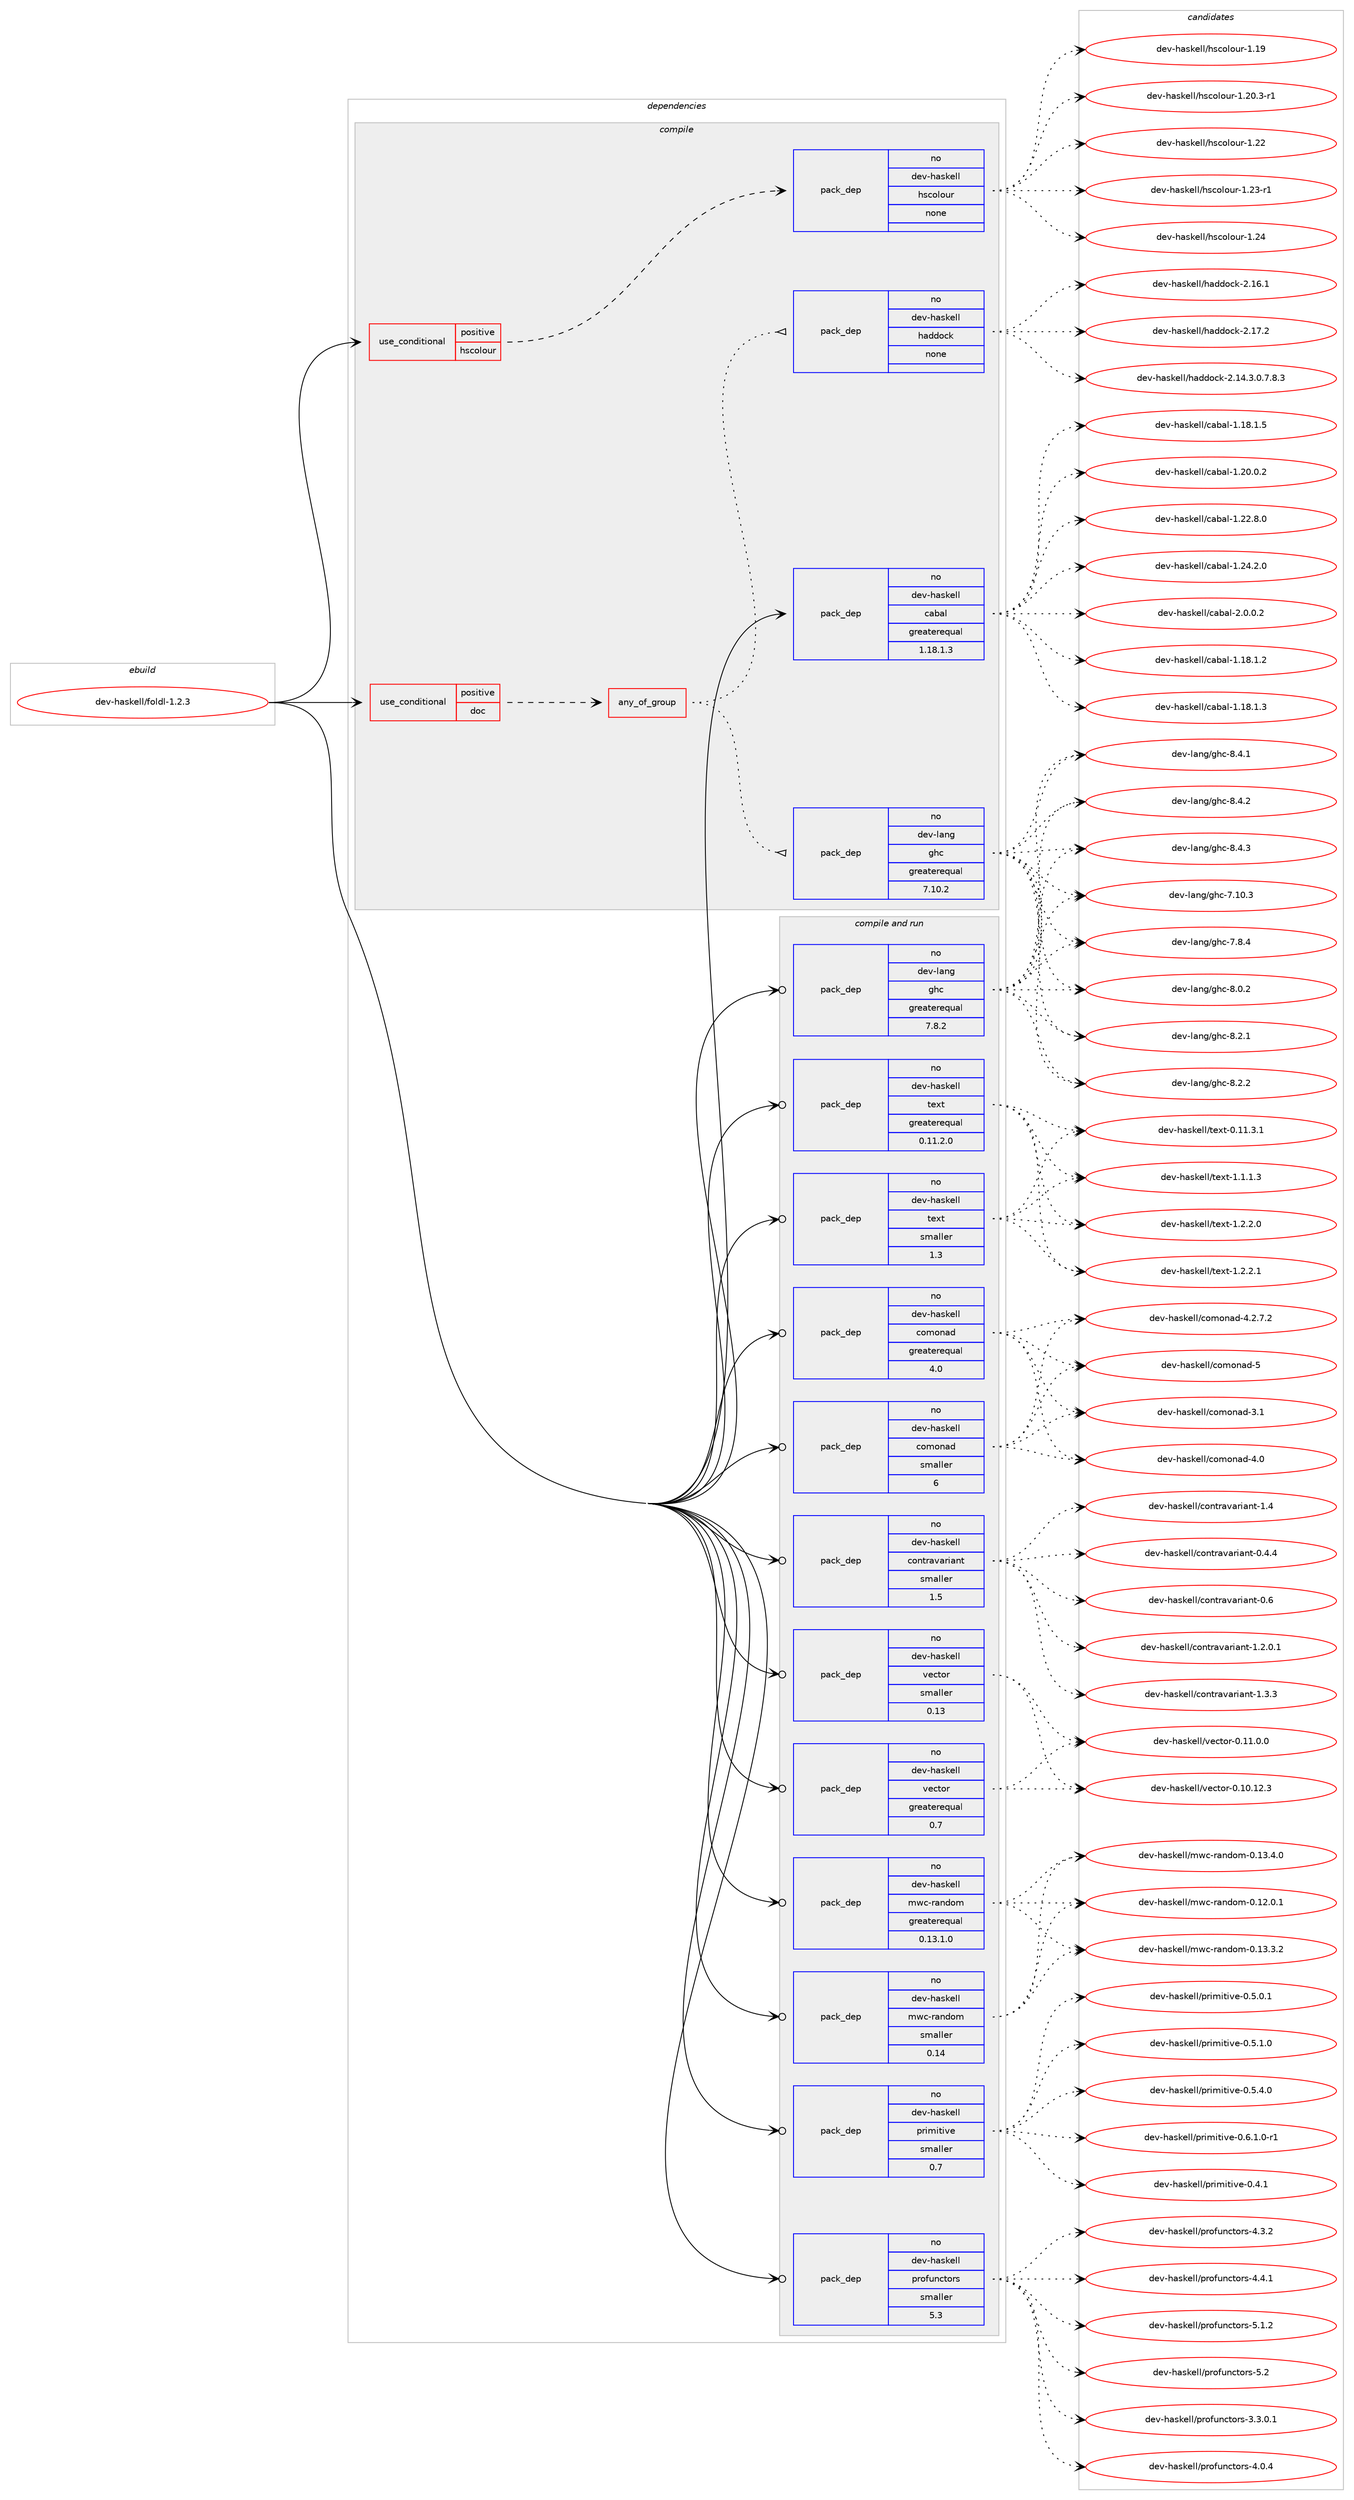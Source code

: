 digraph prolog {

# *************
# Graph options
# *************

newrank=true;
concentrate=true;
compound=true;
graph [rankdir=LR,fontname=Helvetica,fontsize=10,ranksep=1.5];#, ranksep=2.5, nodesep=0.2];
edge  [arrowhead=vee];
node  [fontname=Helvetica,fontsize=10];

# **********
# The ebuild
# **********

subgraph cluster_leftcol {
color=gray;
rank=same;
label=<<i>ebuild</i>>;
id [label="dev-haskell/foldl-1.2.3", color=red, width=4, href="../dev-haskell/foldl-1.2.3.svg"];
}

# ****************
# The dependencies
# ****************

subgraph cluster_midcol {
color=gray;
label=<<i>dependencies</i>>;
subgraph cluster_compile {
fillcolor="#eeeeee";
style=filled;
label=<<i>compile</i>>;
subgraph cond359602 {
dependency1332550 [label=<<TABLE BORDER="0" CELLBORDER="1" CELLSPACING="0" CELLPADDING="4"><TR><TD ROWSPAN="3" CELLPADDING="10">use_conditional</TD></TR><TR><TD>positive</TD></TR><TR><TD>doc</TD></TR></TABLE>>, shape=none, color=red];
subgraph any20900 {
dependency1332551 [label=<<TABLE BORDER="0" CELLBORDER="1" CELLSPACING="0" CELLPADDING="4"><TR><TD CELLPADDING="10">any_of_group</TD></TR></TABLE>>, shape=none, color=red];subgraph pack951496 {
dependency1332552 [label=<<TABLE BORDER="0" CELLBORDER="1" CELLSPACING="0" CELLPADDING="4" WIDTH="220"><TR><TD ROWSPAN="6" CELLPADDING="30">pack_dep</TD></TR><TR><TD WIDTH="110">no</TD></TR><TR><TD>dev-haskell</TD></TR><TR><TD>haddock</TD></TR><TR><TD>none</TD></TR><TR><TD></TD></TR></TABLE>>, shape=none, color=blue];
}
dependency1332551:e -> dependency1332552:w [weight=20,style="dotted",arrowhead="oinv"];
subgraph pack951497 {
dependency1332553 [label=<<TABLE BORDER="0" CELLBORDER="1" CELLSPACING="0" CELLPADDING="4" WIDTH="220"><TR><TD ROWSPAN="6" CELLPADDING="30">pack_dep</TD></TR><TR><TD WIDTH="110">no</TD></TR><TR><TD>dev-lang</TD></TR><TR><TD>ghc</TD></TR><TR><TD>greaterequal</TD></TR><TR><TD>7.10.2</TD></TR></TABLE>>, shape=none, color=blue];
}
dependency1332551:e -> dependency1332553:w [weight=20,style="dotted",arrowhead="oinv"];
}
dependency1332550:e -> dependency1332551:w [weight=20,style="dashed",arrowhead="vee"];
}
id:e -> dependency1332550:w [weight=20,style="solid",arrowhead="vee"];
subgraph cond359603 {
dependency1332554 [label=<<TABLE BORDER="0" CELLBORDER="1" CELLSPACING="0" CELLPADDING="4"><TR><TD ROWSPAN="3" CELLPADDING="10">use_conditional</TD></TR><TR><TD>positive</TD></TR><TR><TD>hscolour</TD></TR></TABLE>>, shape=none, color=red];
subgraph pack951498 {
dependency1332555 [label=<<TABLE BORDER="0" CELLBORDER="1" CELLSPACING="0" CELLPADDING="4" WIDTH="220"><TR><TD ROWSPAN="6" CELLPADDING="30">pack_dep</TD></TR><TR><TD WIDTH="110">no</TD></TR><TR><TD>dev-haskell</TD></TR><TR><TD>hscolour</TD></TR><TR><TD>none</TD></TR><TR><TD></TD></TR></TABLE>>, shape=none, color=blue];
}
dependency1332554:e -> dependency1332555:w [weight=20,style="dashed",arrowhead="vee"];
}
id:e -> dependency1332554:w [weight=20,style="solid",arrowhead="vee"];
subgraph pack951499 {
dependency1332556 [label=<<TABLE BORDER="0" CELLBORDER="1" CELLSPACING="0" CELLPADDING="4" WIDTH="220"><TR><TD ROWSPAN="6" CELLPADDING="30">pack_dep</TD></TR><TR><TD WIDTH="110">no</TD></TR><TR><TD>dev-haskell</TD></TR><TR><TD>cabal</TD></TR><TR><TD>greaterequal</TD></TR><TR><TD>1.18.1.3</TD></TR></TABLE>>, shape=none, color=blue];
}
id:e -> dependency1332556:w [weight=20,style="solid",arrowhead="vee"];
}
subgraph cluster_compileandrun {
fillcolor="#eeeeee";
style=filled;
label=<<i>compile and run</i>>;
subgraph pack951500 {
dependency1332557 [label=<<TABLE BORDER="0" CELLBORDER="1" CELLSPACING="0" CELLPADDING="4" WIDTH="220"><TR><TD ROWSPAN="6" CELLPADDING="30">pack_dep</TD></TR><TR><TD WIDTH="110">no</TD></TR><TR><TD>dev-haskell</TD></TR><TR><TD>comonad</TD></TR><TR><TD>greaterequal</TD></TR><TR><TD>4.0</TD></TR></TABLE>>, shape=none, color=blue];
}
id:e -> dependency1332557:w [weight=20,style="solid",arrowhead="odotvee"];
subgraph pack951501 {
dependency1332558 [label=<<TABLE BORDER="0" CELLBORDER="1" CELLSPACING="0" CELLPADDING="4" WIDTH="220"><TR><TD ROWSPAN="6" CELLPADDING="30">pack_dep</TD></TR><TR><TD WIDTH="110">no</TD></TR><TR><TD>dev-haskell</TD></TR><TR><TD>comonad</TD></TR><TR><TD>smaller</TD></TR><TR><TD>6</TD></TR></TABLE>>, shape=none, color=blue];
}
id:e -> dependency1332558:w [weight=20,style="solid",arrowhead="odotvee"];
subgraph pack951502 {
dependency1332559 [label=<<TABLE BORDER="0" CELLBORDER="1" CELLSPACING="0" CELLPADDING="4" WIDTH="220"><TR><TD ROWSPAN="6" CELLPADDING="30">pack_dep</TD></TR><TR><TD WIDTH="110">no</TD></TR><TR><TD>dev-haskell</TD></TR><TR><TD>contravariant</TD></TR><TR><TD>smaller</TD></TR><TR><TD>1.5</TD></TR></TABLE>>, shape=none, color=blue];
}
id:e -> dependency1332559:w [weight=20,style="solid",arrowhead="odotvee"];
subgraph pack951503 {
dependency1332560 [label=<<TABLE BORDER="0" CELLBORDER="1" CELLSPACING="0" CELLPADDING="4" WIDTH="220"><TR><TD ROWSPAN="6" CELLPADDING="30">pack_dep</TD></TR><TR><TD WIDTH="110">no</TD></TR><TR><TD>dev-haskell</TD></TR><TR><TD>mwc-random</TD></TR><TR><TD>greaterequal</TD></TR><TR><TD>0.13.1.0</TD></TR></TABLE>>, shape=none, color=blue];
}
id:e -> dependency1332560:w [weight=20,style="solid",arrowhead="odotvee"];
subgraph pack951504 {
dependency1332561 [label=<<TABLE BORDER="0" CELLBORDER="1" CELLSPACING="0" CELLPADDING="4" WIDTH="220"><TR><TD ROWSPAN="6" CELLPADDING="30">pack_dep</TD></TR><TR><TD WIDTH="110">no</TD></TR><TR><TD>dev-haskell</TD></TR><TR><TD>mwc-random</TD></TR><TR><TD>smaller</TD></TR><TR><TD>0.14</TD></TR></TABLE>>, shape=none, color=blue];
}
id:e -> dependency1332561:w [weight=20,style="solid",arrowhead="odotvee"];
subgraph pack951505 {
dependency1332562 [label=<<TABLE BORDER="0" CELLBORDER="1" CELLSPACING="0" CELLPADDING="4" WIDTH="220"><TR><TD ROWSPAN="6" CELLPADDING="30">pack_dep</TD></TR><TR><TD WIDTH="110">no</TD></TR><TR><TD>dev-haskell</TD></TR><TR><TD>primitive</TD></TR><TR><TD>smaller</TD></TR><TR><TD>0.7</TD></TR></TABLE>>, shape=none, color=blue];
}
id:e -> dependency1332562:w [weight=20,style="solid",arrowhead="odotvee"];
subgraph pack951506 {
dependency1332563 [label=<<TABLE BORDER="0" CELLBORDER="1" CELLSPACING="0" CELLPADDING="4" WIDTH="220"><TR><TD ROWSPAN="6" CELLPADDING="30">pack_dep</TD></TR><TR><TD WIDTH="110">no</TD></TR><TR><TD>dev-haskell</TD></TR><TR><TD>profunctors</TD></TR><TR><TD>smaller</TD></TR><TR><TD>5.3</TD></TR></TABLE>>, shape=none, color=blue];
}
id:e -> dependency1332563:w [weight=20,style="solid",arrowhead="odotvee"];
subgraph pack951507 {
dependency1332564 [label=<<TABLE BORDER="0" CELLBORDER="1" CELLSPACING="0" CELLPADDING="4" WIDTH="220"><TR><TD ROWSPAN="6" CELLPADDING="30">pack_dep</TD></TR><TR><TD WIDTH="110">no</TD></TR><TR><TD>dev-haskell</TD></TR><TR><TD>text</TD></TR><TR><TD>greaterequal</TD></TR><TR><TD>0.11.2.0</TD></TR></TABLE>>, shape=none, color=blue];
}
id:e -> dependency1332564:w [weight=20,style="solid",arrowhead="odotvee"];
subgraph pack951508 {
dependency1332565 [label=<<TABLE BORDER="0" CELLBORDER="1" CELLSPACING="0" CELLPADDING="4" WIDTH="220"><TR><TD ROWSPAN="6" CELLPADDING="30">pack_dep</TD></TR><TR><TD WIDTH="110">no</TD></TR><TR><TD>dev-haskell</TD></TR><TR><TD>text</TD></TR><TR><TD>smaller</TD></TR><TR><TD>1.3</TD></TR></TABLE>>, shape=none, color=blue];
}
id:e -> dependency1332565:w [weight=20,style="solid",arrowhead="odotvee"];
subgraph pack951509 {
dependency1332566 [label=<<TABLE BORDER="0" CELLBORDER="1" CELLSPACING="0" CELLPADDING="4" WIDTH="220"><TR><TD ROWSPAN="6" CELLPADDING="30">pack_dep</TD></TR><TR><TD WIDTH="110">no</TD></TR><TR><TD>dev-haskell</TD></TR><TR><TD>vector</TD></TR><TR><TD>greaterequal</TD></TR><TR><TD>0.7</TD></TR></TABLE>>, shape=none, color=blue];
}
id:e -> dependency1332566:w [weight=20,style="solid",arrowhead="odotvee"];
subgraph pack951510 {
dependency1332567 [label=<<TABLE BORDER="0" CELLBORDER="1" CELLSPACING="0" CELLPADDING="4" WIDTH="220"><TR><TD ROWSPAN="6" CELLPADDING="30">pack_dep</TD></TR><TR><TD WIDTH="110">no</TD></TR><TR><TD>dev-haskell</TD></TR><TR><TD>vector</TD></TR><TR><TD>smaller</TD></TR><TR><TD>0.13</TD></TR></TABLE>>, shape=none, color=blue];
}
id:e -> dependency1332567:w [weight=20,style="solid",arrowhead="odotvee"];
subgraph pack951511 {
dependency1332568 [label=<<TABLE BORDER="0" CELLBORDER="1" CELLSPACING="0" CELLPADDING="4" WIDTH="220"><TR><TD ROWSPAN="6" CELLPADDING="30">pack_dep</TD></TR><TR><TD WIDTH="110">no</TD></TR><TR><TD>dev-lang</TD></TR><TR><TD>ghc</TD></TR><TR><TD>greaterequal</TD></TR><TR><TD>7.8.2</TD></TR></TABLE>>, shape=none, color=blue];
}
id:e -> dependency1332568:w [weight=20,style="solid",arrowhead="odotvee"];
}
subgraph cluster_run {
fillcolor="#eeeeee";
style=filled;
label=<<i>run</i>>;
}
}

# **************
# The candidates
# **************

subgraph cluster_choices {
rank=same;
color=gray;
label=<<i>candidates</i>>;

subgraph choice951496 {
color=black;
nodesep=1;
choice1001011184510497115107101108108471049710010011199107455046495246514648465546564651 [label="dev-haskell/haddock-2.14.3.0.7.8.3", color=red, width=4,href="../dev-haskell/haddock-2.14.3.0.7.8.3.svg"];
choice100101118451049711510710110810847104971001001119910745504649544649 [label="dev-haskell/haddock-2.16.1", color=red, width=4,href="../dev-haskell/haddock-2.16.1.svg"];
choice100101118451049711510710110810847104971001001119910745504649554650 [label="dev-haskell/haddock-2.17.2", color=red, width=4,href="../dev-haskell/haddock-2.17.2.svg"];
dependency1332552:e -> choice1001011184510497115107101108108471049710010011199107455046495246514648465546564651:w [style=dotted,weight="100"];
dependency1332552:e -> choice100101118451049711510710110810847104971001001119910745504649544649:w [style=dotted,weight="100"];
dependency1332552:e -> choice100101118451049711510710110810847104971001001119910745504649554650:w [style=dotted,weight="100"];
}
subgraph choice951497 {
color=black;
nodesep=1;
choice1001011184510897110103471031049945554649484651 [label="dev-lang/ghc-7.10.3", color=red, width=4,href="../dev-lang/ghc-7.10.3.svg"];
choice10010111845108971101034710310499455546564652 [label="dev-lang/ghc-7.8.4", color=red, width=4,href="../dev-lang/ghc-7.8.4.svg"];
choice10010111845108971101034710310499455646484650 [label="dev-lang/ghc-8.0.2", color=red, width=4,href="../dev-lang/ghc-8.0.2.svg"];
choice10010111845108971101034710310499455646504649 [label="dev-lang/ghc-8.2.1", color=red, width=4,href="../dev-lang/ghc-8.2.1.svg"];
choice10010111845108971101034710310499455646504650 [label="dev-lang/ghc-8.2.2", color=red, width=4,href="../dev-lang/ghc-8.2.2.svg"];
choice10010111845108971101034710310499455646524649 [label="dev-lang/ghc-8.4.1", color=red, width=4,href="../dev-lang/ghc-8.4.1.svg"];
choice10010111845108971101034710310499455646524650 [label="dev-lang/ghc-8.4.2", color=red, width=4,href="../dev-lang/ghc-8.4.2.svg"];
choice10010111845108971101034710310499455646524651 [label="dev-lang/ghc-8.4.3", color=red, width=4,href="../dev-lang/ghc-8.4.3.svg"];
dependency1332553:e -> choice1001011184510897110103471031049945554649484651:w [style=dotted,weight="100"];
dependency1332553:e -> choice10010111845108971101034710310499455546564652:w [style=dotted,weight="100"];
dependency1332553:e -> choice10010111845108971101034710310499455646484650:w [style=dotted,weight="100"];
dependency1332553:e -> choice10010111845108971101034710310499455646504649:w [style=dotted,weight="100"];
dependency1332553:e -> choice10010111845108971101034710310499455646504650:w [style=dotted,weight="100"];
dependency1332553:e -> choice10010111845108971101034710310499455646524649:w [style=dotted,weight="100"];
dependency1332553:e -> choice10010111845108971101034710310499455646524650:w [style=dotted,weight="100"];
dependency1332553:e -> choice10010111845108971101034710310499455646524651:w [style=dotted,weight="100"];
}
subgraph choice951498 {
color=black;
nodesep=1;
choice100101118451049711510710110810847104115991111081111171144549464957 [label="dev-haskell/hscolour-1.19", color=red, width=4,href="../dev-haskell/hscolour-1.19.svg"];
choice10010111845104971151071011081084710411599111108111117114454946504846514511449 [label="dev-haskell/hscolour-1.20.3-r1", color=red, width=4,href="../dev-haskell/hscolour-1.20.3-r1.svg"];
choice100101118451049711510710110810847104115991111081111171144549465050 [label="dev-haskell/hscolour-1.22", color=red, width=4,href="../dev-haskell/hscolour-1.22.svg"];
choice1001011184510497115107101108108471041159911110811111711445494650514511449 [label="dev-haskell/hscolour-1.23-r1", color=red, width=4,href="../dev-haskell/hscolour-1.23-r1.svg"];
choice100101118451049711510710110810847104115991111081111171144549465052 [label="dev-haskell/hscolour-1.24", color=red, width=4,href="../dev-haskell/hscolour-1.24.svg"];
dependency1332555:e -> choice100101118451049711510710110810847104115991111081111171144549464957:w [style=dotted,weight="100"];
dependency1332555:e -> choice10010111845104971151071011081084710411599111108111117114454946504846514511449:w [style=dotted,weight="100"];
dependency1332555:e -> choice100101118451049711510710110810847104115991111081111171144549465050:w [style=dotted,weight="100"];
dependency1332555:e -> choice1001011184510497115107101108108471041159911110811111711445494650514511449:w [style=dotted,weight="100"];
dependency1332555:e -> choice100101118451049711510710110810847104115991111081111171144549465052:w [style=dotted,weight="100"];
}
subgraph choice951499 {
color=black;
nodesep=1;
choice10010111845104971151071011081084799979897108454946495646494650 [label="dev-haskell/cabal-1.18.1.2", color=red, width=4,href="../dev-haskell/cabal-1.18.1.2.svg"];
choice10010111845104971151071011081084799979897108454946495646494651 [label="dev-haskell/cabal-1.18.1.3", color=red, width=4,href="../dev-haskell/cabal-1.18.1.3.svg"];
choice10010111845104971151071011081084799979897108454946495646494653 [label="dev-haskell/cabal-1.18.1.5", color=red, width=4,href="../dev-haskell/cabal-1.18.1.5.svg"];
choice10010111845104971151071011081084799979897108454946504846484650 [label="dev-haskell/cabal-1.20.0.2", color=red, width=4,href="../dev-haskell/cabal-1.20.0.2.svg"];
choice10010111845104971151071011081084799979897108454946505046564648 [label="dev-haskell/cabal-1.22.8.0", color=red, width=4,href="../dev-haskell/cabal-1.22.8.0.svg"];
choice10010111845104971151071011081084799979897108454946505246504648 [label="dev-haskell/cabal-1.24.2.0", color=red, width=4,href="../dev-haskell/cabal-1.24.2.0.svg"];
choice100101118451049711510710110810847999798971084550464846484650 [label="dev-haskell/cabal-2.0.0.2", color=red, width=4,href="../dev-haskell/cabal-2.0.0.2.svg"];
dependency1332556:e -> choice10010111845104971151071011081084799979897108454946495646494650:w [style=dotted,weight="100"];
dependency1332556:e -> choice10010111845104971151071011081084799979897108454946495646494651:w [style=dotted,weight="100"];
dependency1332556:e -> choice10010111845104971151071011081084799979897108454946495646494653:w [style=dotted,weight="100"];
dependency1332556:e -> choice10010111845104971151071011081084799979897108454946504846484650:w [style=dotted,weight="100"];
dependency1332556:e -> choice10010111845104971151071011081084799979897108454946505046564648:w [style=dotted,weight="100"];
dependency1332556:e -> choice10010111845104971151071011081084799979897108454946505246504648:w [style=dotted,weight="100"];
dependency1332556:e -> choice100101118451049711510710110810847999798971084550464846484650:w [style=dotted,weight="100"];
}
subgraph choice951500 {
color=black;
nodesep=1;
choice100101118451049711510710110810847991111091111109710045514649 [label="dev-haskell/comonad-3.1", color=red, width=4,href="../dev-haskell/comonad-3.1.svg"];
choice100101118451049711510710110810847991111091111109710045524648 [label="dev-haskell/comonad-4.0", color=red, width=4,href="../dev-haskell/comonad-4.0.svg"];
choice10010111845104971151071011081084799111109111110971004552465046554650 [label="dev-haskell/comonad-4.2.7.2", color=red, width=4,href="../dev-haskell/comonad-4.2.7.2.svg"];
choice10010111845104971151071011081084799111109111110971004553 [label="dev-haskell/comonad-5", color=red, width=4,href="../dev-haskell/comonad-5.svg"];
dependency1332557:e -> choice100101118451049711510710110810847991111091111109710045514649:w [style=dotted,weight="100"];
dependency1332557:e -> choice100101118451049711510710110810847991111091111109710045524648:w [style=dotted,weight="100"];
dependency1332557:e -> choice10010111845104971151071011081084799111109111110971004552465046554650:w [style=dotted,weight="100"];
dependency1332557:e -> choice10010111845104971151071011081084799111109111110971004553:w [style=dotted,weight="100"];
}
subgraph choice951501 {
color=black;
nodesep=1;
choice100101118451049711510710110810847991111091111109710045514649 [label="dev-haskell/comonad-3.1", color=red, width=4,href="../dev-haskell/comonad-3.1.svg"];
choice100101118451049711510710110810847991111091111109710045524648 [label="dev-haskell/comonad-4.0", color=red, width=4,href="../dev-haskell/comonad-4.0.svg"];
choice10010111845104971151071011081084799111109111110971004552465046554650 [label="dev-haskell/comonad-4.2.7.2", color=red, width=4,href="../dev-haskell/comonad-4.2.7.2.svg"];
choice10010111845104971151071011081084799111109111110971004553 [label="dev-haskell/comonad-5", color=red, width=4,href="../dev-haskell/comonad-5.svg"];
dependency1332558:e -> choice100101118451049711510710110810847991111091111109710045514649:w [style=dotted,weight="100"];
dependency1332558:e -> choice100101118451049711510710110810847991111091111109710045524648:w [style=dotted,weight="100"];
dependency1332558:e -> choice10010111845104971151071011081084799111109111110971004552465046554650:w [style=dotted,weight="100"];
dependency1332558:e -> choice10010111845104971151071011081084799111109111110971004553:w [style=dotted,weight="100"];
}
subgraph choice951502 {
color=black;
nodesep=1;
choice10010111845104971151071011081084799111110116114971189711410597110116454846524652 [label="dev-haskell/contravariant-0.4.4", color=red, width=4,href="../dev-haskell/contravariant-0.4.4.svg"];
choice1001011184510497115107101108108479911111011611497118971141059711011645484654 [label="dev-haskell/contravariant-0.6", color=red, width=4,href="../dev-haskell/contravariant-0.6.svg"];
choice100101118451049711510710110810847991111101161149711897114105971101164549465046484649 [label="dev-haskell/contravariant-1.2.0.1", color=red, width=4,href="../dev-haskell/contravariant-1.2.0.1.svg"];
choice10010111845104971151071011081084799111110116114971189711410597110116454946514651 [label="dev-haskell/contravariant-1.3.3", color=red, width=4,href="../dev-haskell/contravariant-1.3.3.svg"];
choice1001011184510497115107101108108479911111011611497118971141059711011645494652 [label="dev-haskell/contravariant-1.4", color=red, width=4,href="../dev-haskell/contravariant-1.4.svg"];
dependency1332559:e -> choice10010111845104971151071011081084799111110116114971189711410597110116454846524652:w [style=dotted,weight="100"];
dependency1332559:e -> choice1001011184510497115107101108108479911111011611497118971141059711011645484654:w [style=dotted,weight="100"];
dependency1332559:e -> choice100101118451049711510710110810847991111101161149711897114105971101164549465046484649:w [style=dotted,weight="100"];
dependency1332559:e -> choice10010111845104971151071011081084799111110116114971189711410597110116454946514651:w [style=dotted,weight="100"];
dependency1332559:e -> choice1001011184510497115107101108108479911111011611497118971141059711011645494652:w [style=dotted,weight="100"];
}
subgraph choice951503 {
color=black;
nodesep=1;
choice100101118451049711510710110810847109119994511497110100111109454846495046484649 [label="dev-haskell/mwc-random-0.12.0.1", color=red, width=4,href="../dev-haskell/mwc-random-0.12.0.1.svg"];
choice100101118451049711510710110810847109119994511497110100111109454846495146514650 [label="dev-haskell/mwc-random-0.13.3.2", color=red, width=4,href="../dev-haskell/mwc-random-0.13.3.2.svg"];
choice100101118451049711510710110810847109119994511497110100111109454846495146524648 [label="dev-haskell/mwc-random-0.13.4.0", color=red, width=4,href="../dev-haskell/mwc-random-0.13.4.0.svg"];
dependency1332560:e -> choice100101118451049711510710110810847109119994511497110100111109454846495046484649:w [style=dotted,weight="100"];
dependency1332560:e -> choice100101118451049711510710110810847109119994511497110100111109454846495146514650:w [style=dotted,weight="100"];
dependency1332560:e -> choice100101118451049711510710110810847109119994511497110100111109454846495146524648:w [style=dotted,weight="100"];
}
subgraph choice951504 {
color=black;
nodesep=1;
choice100101118451049711510710110810847109119994511497110100111109454846495046484649 [label="dev-haskell/mwc-random-0.12.0.1", color=red, width=4,href="../dev-haskell/mwc-random-0.12.0.1.svg"];
choice100101118451049711510710110810847109119994511497110100111109454846495146514650 [label="dev-haskell/mwc-random-0.13.3.2", color=red, width=4,href="../dev-haskell/mwc-random-0.13.3.2.svg"];
choice100101118451049711510710110810847109119994511497110100111109454846495146524648 [label="dev-haskell/mwc-random-0.13.4.0", color=red, width=4,href="../dev-haskell/mwc-random-0.13.4.0.svg"];
dependency1332561:e -> choice100101118451049711510710110810847109119994511497110100111109454846495046484649:w [style=dotted,weight="100"];
dependency1332561:e -> choice100101118451049711510710110810847109119994511497110100111109454846495146514650:w [style=dotted,weight="100"];
dependency1332561:e -> choice100101118451049711510710110810847109119994511497110100111109454846495146524648:w [style=dotted,weight="100"];
}
subgraph choice951505 {
color=black;
nodesep=1;
choice100101118451049711510710110810847112114105109105116105118101454846524649 [label="dev-haskell/primitive-0.4.1", color=red, width=4,href="../dev-haskell/primitive-0.4.1.svg"];
choice1001011184510497115107101108108471121141051091051161051181014548465346484649 [label="dev-haskell/primitive-0.5.0.1", color=red, width=4,href="../dev-haskell/primitive-0.5.0.1.svg"];
choice1001011184510497115107101108108471121141051091051161051181014548465346494648 [label="dev-haskell/primitive-0.5.1.0", color=red, width=4,href="../dev-haskell/primitive-0.5.1.0.svg"];
choice1001011184510497115107101108108471121141051091051161051181014548465346524648 [label="dev-haskell/primitive-0.5.4.0", color=red, width=4,href="../dev-haskell/primitive-0.5.4.0.svg"];
choice10010111845104971151071011081084711211410510910511610511810145484654464946484511449 [label="dev-haskell/primitive-0.6.1.0-r1", color=red, width=4,href="../dev-haskell/primitive-0.6.1.0-r1.svg"];
dependency1332562:e -> choice100101118451049711510710110810847112114105109105116105118101454846524649:w [style=dotted,weight="100"];
dependency1332562:e -> choice1001011184510497115107101108108471121141051091051161051181014548465346484649:w [style=dotted,weight="100"];
dependency1332562:e -> choice1001011184510497115107101108108471121141051091051161051181014548465346494648:w [style=dotted,weight="100"];
dependency1332562:e -> choice1001011184510497115107101108108471121141051091051161051181014548465346524648:w [style=dotted,weight="100"];
dependency1332562:e -> choice10010111845104971151071011081084711211410510910511610511810145484654464946484511449:w [style=dotted,weight="100"];
}
subgraph choice951506 {
color=black;
nodesep=1;
choice100101118451049711510710110810847112114111102117110991161111141154551465146484649 [label="dev-haskell/profunctors-3.3.0.1", color=red, width=4,href="../dev-haskell/profunctors-3.3.0.1.svg"];
choice10010111845104971151071011081084711211411110211711099116111114115455246484652 [label="dev-haskell/profunctors-4.0.4", color=red, width=4,href="../dev-haskell/profunctors-4.0.4.svg"];
choice10010111845104971151071011081084711211411110211711099116111114115455246514650 [label="dev-haskell/profunctors-4.3.2", color=red, width=4,href="../dev-haskell/profunctors-4.3.2.svg"];
choice10010111845104971151071011081084711211411110211711099116111114115455246524649 [label="dev-haskell/profunctors-4.4.1", color=red, width=4,href="../dev-haskell/profunctors-4.4.1.svg"];
choice10010111845104971151071011081084711211411110211711099116111114115455346494650 [label="dev-haskell/profunctors-5.1.2", color=red, width=4,href="../dev-haskell/profunctors-5.1.2.svg"];
choice1001011184510497115107101108108471121141111021171109911611111411545534650 [label="dev-haskell/profunctors-5.2", color=red, width=4,href="../dev-haskell/profunctors-5.2.svg"];
dependency1332563:e -> choice100101118451049711510710110810847112114111102117110991161111141154551465146484649:w [style=dotted,weight="100"];
dependency1332563:e -> choice10010111845104971151071011081084711211411110211711099116111114115455246484652:w [style=dotted,weight="100"];
dependency1332563:e -> choice10010111845104971151071011081084711211411110211711099116111114115455246514650:w [style=dotted,weight="100"];
dependency1332563:e -> choice10010111845104971151071011081084711211411110211711099116111114115455246524649:w [style=dotted,weight="100"];
dependency1332563:e -> choice10010111845104971151071011081084711211411110211711099116111114115455346494650:w [style=dotted,weight="100"];
dependency1332563:e -> choice1001011184510497115107101108108471121141111021171109911611111411545534650:w [style=dotted,weight="100"];
}
subgraph choice951507 {
color=black;
nodesep=1;
choice100101118451049711510710110810847116101120116454846494946514649 [label="dev-haskell/text-0.11.3.1", color=red, width=4,href="../dev-haskell/text-0.11.3.1.svg"];
choice1001011184510497115107101108108471161011201164549464946494651 [label="dev-haskell/text-1.1.1.3", color=red, width=4,href="../dev-haskell/text-1.1.1.3.svg"];
choice1001011184510497115107101108108471161011201164549465046504648 [label="dev-haskell/text-1.2.2.0", color=red, width=4,href="../dev-haskell/text-1.2.2.0.svg"];
choice1001011184510497115107101108108471161011201164549465046504649 [label="dev-haskell/text-1.2.2.1", color=red, width=4,href="../dev-haskell/text-1.2.2.1.svg"];
dependency1332564:e -> choice100101118451049711510710110810847116101120116454846494946514649:w [style=dotted,weight="100"];
dependency1332564:e -> choice1001011184510497115107101108108471161011201164549464946494651:w [style=dotted,weight="100"];
dependency1332564:e -> choice1001011184510497115107101108108471161011201164549465046504648:w [style=dotted,weight="100"];
dependency1332564:e -> choice1001011184510497115107101108108471161011201164549465046504649:w [style=dotted,weight="100"];
}
subgraph choice951508 {
color=black;
nodesep=1;
choice100101118451049711510710110810847116101120116454846494946514649 [label="dev-haskell/text-0.11.3.1", color=red, width=4,href="../dev-haskell/text-0.11.3.1.svg"];
choice1001011184510497115107101108108471161011201164549464946494651 [label="dev-haskell/text-1.1.1.3", color=red, width=4,href="../dev-haskell/text-1.1.1.3.svg"];
choice1001011184510497115107101108108471161011201164549465046504648 [label="dev-haskell/text-1.2.2.0", color=red, width=4,href="../dev-haskell/text-1.2.2.0.svg"];
choice1001011184510497115107101108108471161011201164549465046504649 [label="dev-haskell/text-1.2.2.1", color=red, width=4,href="../dev-haskell/text-1.2.2.1.svg"];
dependency1332565:e -> choice100101118451049711510710110810847116101120116454846494946514649:w [style=dotted,weight="100"];
dependency1332565:e -> choice1001011184510497115107101108108471161011201164549464946494651:w [style=dotted,weight="100"];
dependency1332565:e -> choice1001011184510497115107101108108471161011201164549465046504648:w [style=dotted,weight="100"];
dependency1332565:e -> choice1001011184510497115107101108108471161011201164549465046504649:w [style=dotted,weight="100"];
}
subgraph choice951509 {
color=black;
nodesep=1;
choice1001011184510497115107101108108471181019911611111445484649484649504651 [label="dev-haskell/vector-0.10.12.3", color=red, width=4,href="../dev-haskell/vector-0.10.12.3.svg"];
choice10010111845104971151071011081084711810199116111114454846494946484648 [label="dev-haskell/vector-0.11.0.0", color=red, width=4,href="../dev-haskell/vector-0.11.0.0.svg"];
dependency1332566:e -> choice1001011184510497115107101108108471181019911611111445484649484649504651:w [style=dotted,weight="100"];
dependency1332566:e -> choice10010111845104971151071011081084711810199116111114454846494946484648:w [style=dotted,weight="100"];
}
subgraph choice951510 {
color=black;
nodesep=1;
choice1001011184510497115107101108108471181019911611111445484649484649504651 [label="dev-haskell/vector-0.10.12.3", color=red, width=4,href="../dev-haskell/vector-0.10.12.3.svg"];
choice10010111845104971151071011081084711810199116111114454846494946484648 [label="dev-haskell/vector-0.11.0.0", color=red, width=4,href="../dev-haskell/vector-0.11.0.0.svg"];
dependency1332567:e -> choice1001011184510497115107101108108471181019911611111445484649484649504651:w [style=dotted,weight="100"];
dependency1332567:e -> choice10010111845104971151071011081084711810199116111114454846494946484648:w [style=dotted,weight="100"];
}
subgraph choice951511 {
color=black;
nodesep=1;
choice1001011184510897110103471031049945554649484651 [label="dev-lang/ghc-7.10.3", color=red, width=4,href="../dev-lang/ghc-7.10.3.svg"];
choice10010111845108971101034710310499455546564652 [label="dev-lang/ghc-7.8.4", color=red, width=4,href="../dev-lang/ghc-7.8.4.svg"];
choice10010111845108971101034710310499455646484650 [label="dev-lang/ghc-8.0.2", color=red, width=4,href="../dev-lang/ghc-8.0.2.svg"];
choice10010111845108971101034710310499455646504649 [label="dev-lang/ghc-8.2.1", color=red, width=4,href="../dev-lang/ghc-8.2.1.svg"];
choice10010111845108971101034710310499455646504650 [label="dev-lang/ghc-8.2.2", color=red, width=4,href="../dev-lang/ghc-8.2.2.svg"];
choice10010111845108971101034710310499455646524649 [label="dev-lang/ghc-8.4.1", color=red, width=4,href="../dev-lang/ghc-8.4.1.svg"];
choice10010111845108971101034710310499455646524650 [label="dev-lang/ghc-8.4.2", color=red, width=4,href="../dev-lang/ghc-8.4.2.svg"];
choice10010111845108971101034710310499455646524651 [label="dev-lang/ghc-8.4.3", color=red, width=4,href="../dev-lang/ghc-8.4.3.svg"];
dependency1332568:e -> choice1001011184510897110103471031049945554649484651:w [style=dotted,weight="100"];
dependency1332568:e -> choice10010111845108971101034710310499455546564652:w [style=dotted,weight="100"];
dependency1332568:e -> choice10010111845108971101034710310499455646484650:w [style=dotted,weight="100"];
dependency1332568:e -> choice10010111845108971101034710310499455646504649:w [style=dotted,weight="100"];
dependency1332568:e -> choice10010111845108971101034710310499455646504650:w [style=dotted,weight="100"];
dependency1332568:e -> choice10010111845108971101034710310499455646524649:w [style=dotted,weight="100"];
dependency1332568:e -> choice10010111845108971101034710310499455646524650:w [style=dotted,weight="100"];
dependency1332568:e -> choice10010111845108971101034710310499455646524651:w [style=dotted,weight="100"];
}
}

}
